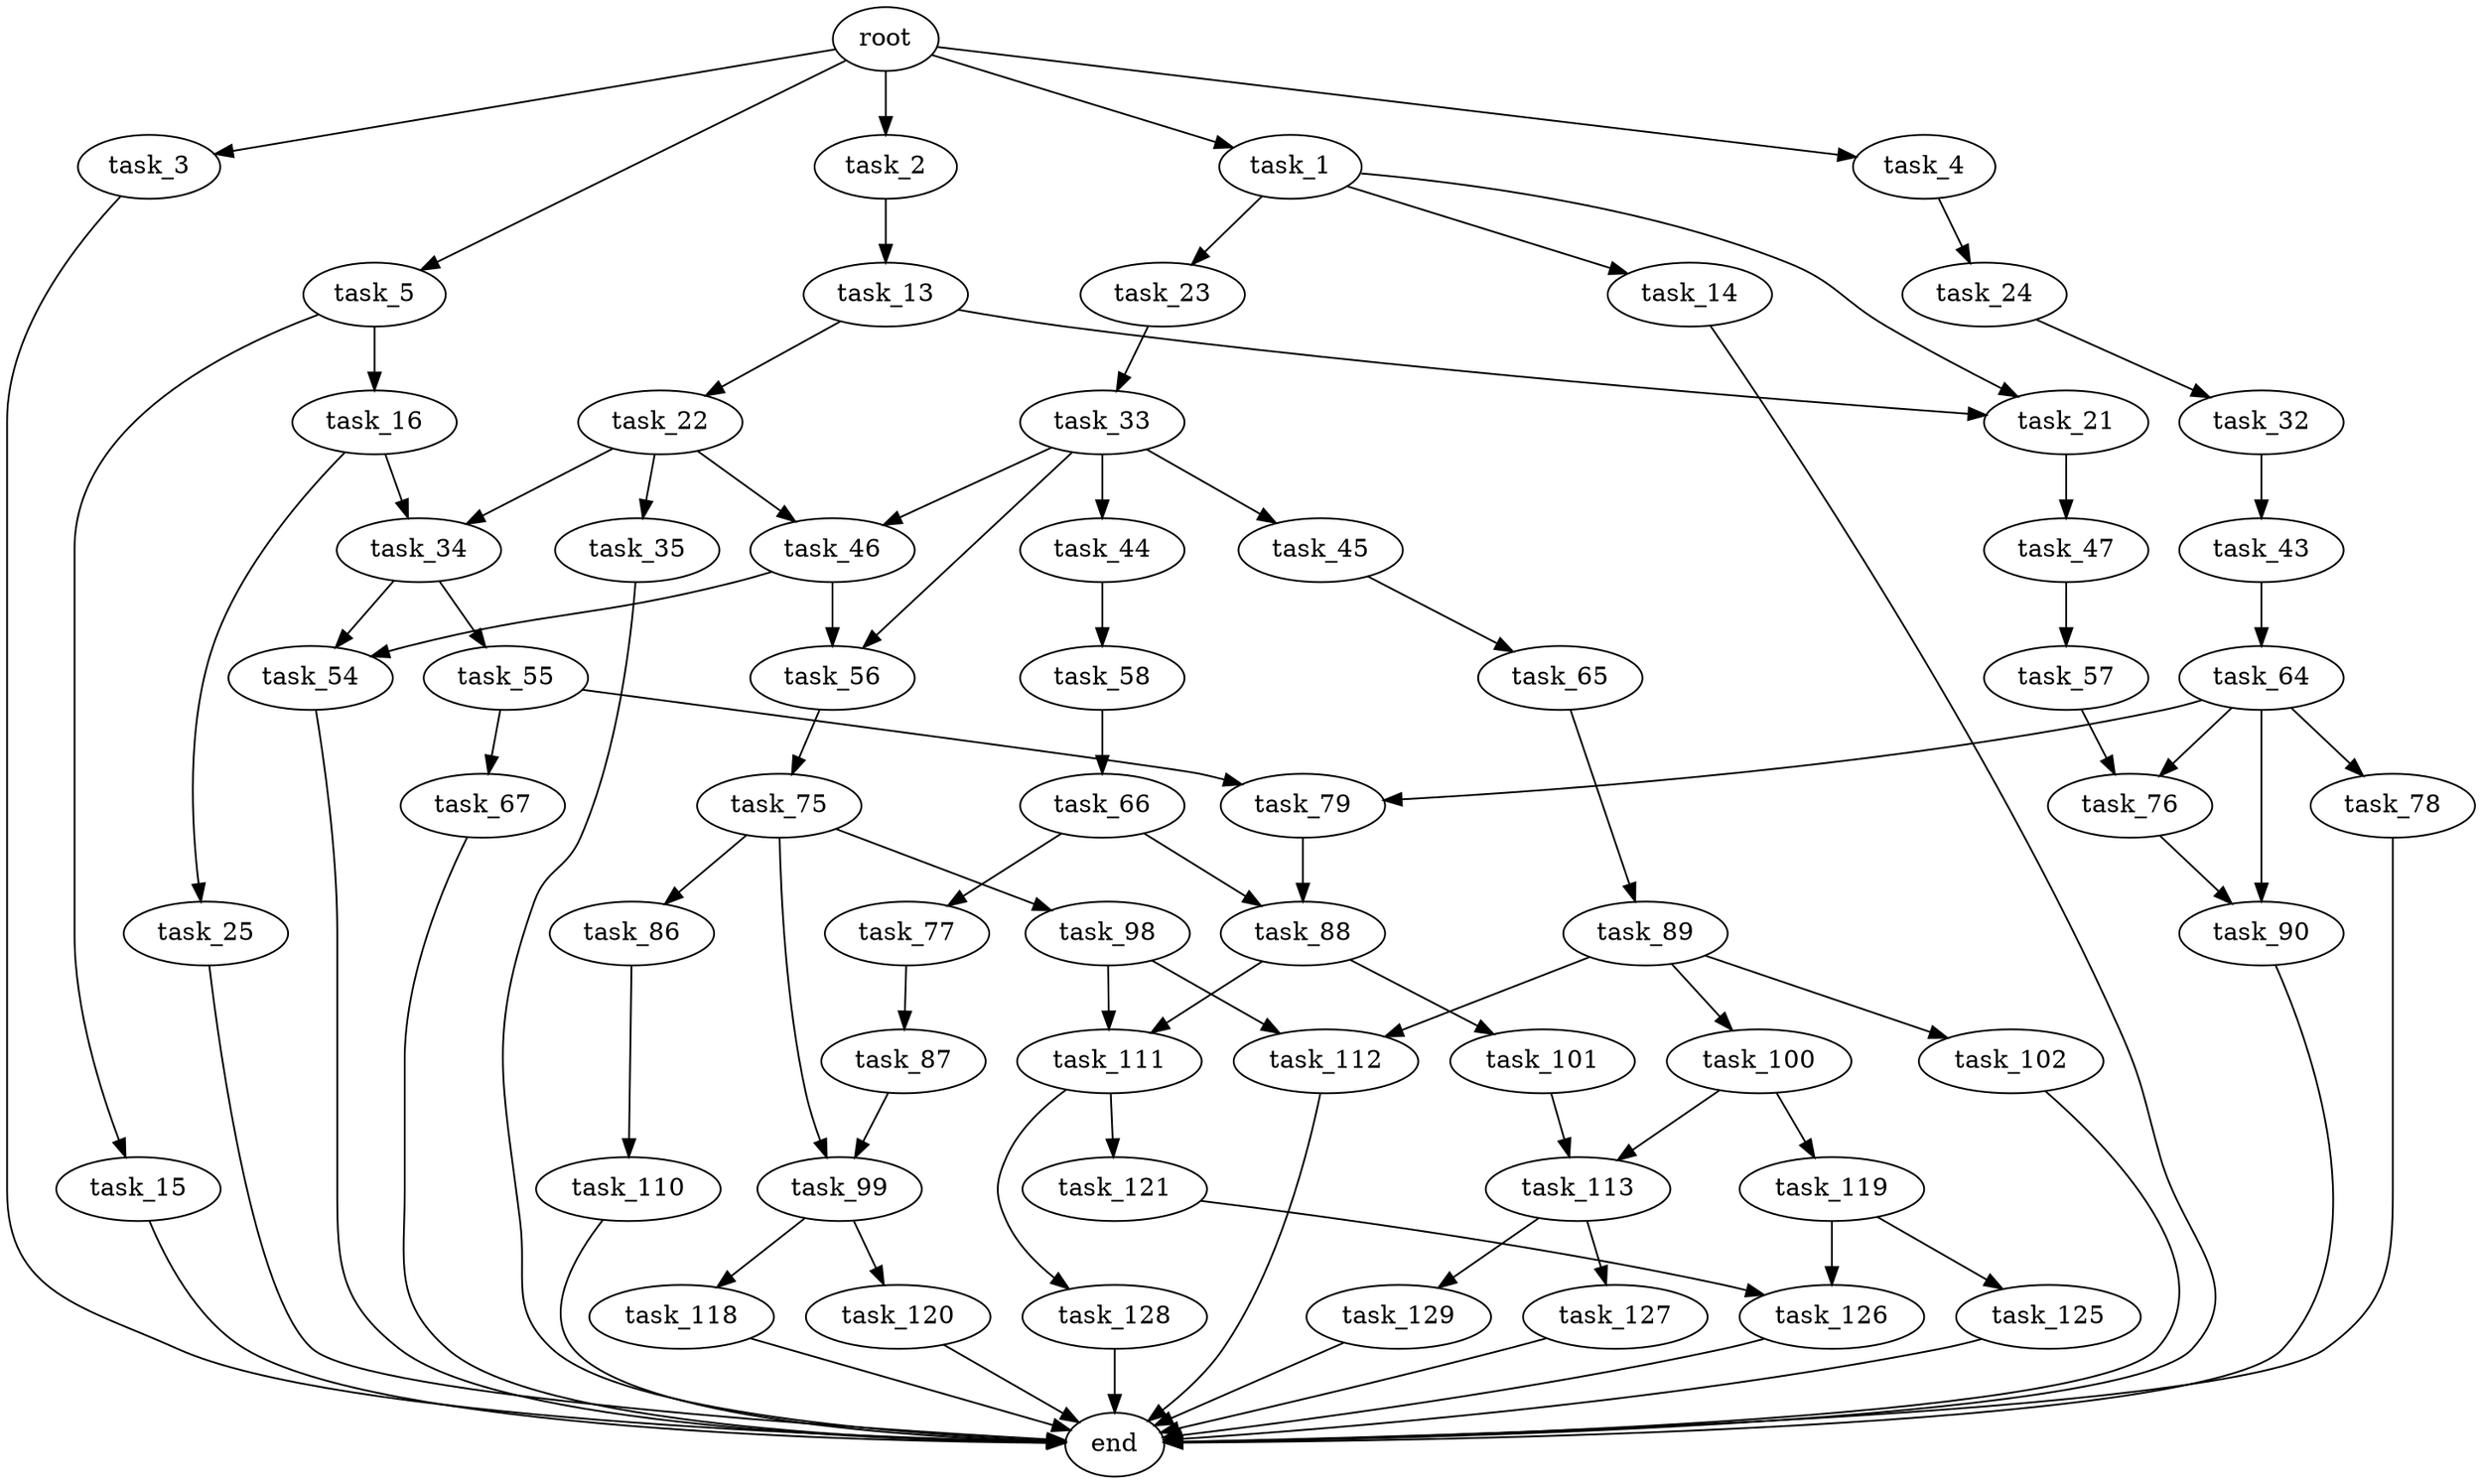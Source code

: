 digraph G {
  root [size="0.000000"];
  task_1 [size="549755813888.000000"];
  task_2 [size="17672321717.000000"];
  task_3 [size="18807137996.000000"];
  task_4 [size="134217728000.000000"];
  task_5 [size="368293445632.000000"];
  task_13 [size="11858147061.000000"];
  task_14 [size="110070334600.000000"];
  task_15 [size="7892174441.000000"];
  task_16 [size="8589934592.000000"];
  task_21 [size="782757789696.000000"];
  task_22 [size="175402594878.000000"];
  task_23 [size="68719476736.000000"];
  task_24 [size="17136433697.000000"];
  task_25 [size="134217728000.000000"];
  task_32 [size="12755714488.000000"];
  task_33 [size="33360949777.000000"];
  task_34 [size="258040766880.000000"];
  task_35 [size="370016858.000000"];
  task_43 [size="1073741824000.000000"];
  task_44 [size="14914397570.000000"];
  task_45 [size="10729400366.000000"];
  task_46 [size="4217551705.000000"];
  task_47 [size="1096002701.000000"];
  task_54 [size="20047567419.000000"];
  task_55 [size="231928233984.000000"];
  task_56 [size="68719476736.000000"];
  task_57 [size="703042834427.000000"];
  task_58 [size="1073741824000.000000"];
  task_64 [size="28991029248.000000"];
  task_65 [size="7253725304.000000"];
  task_66 [size="5900598723.000000"];
  task_67 [size="7102951538.000000"];
  task_75 [size="782757789696.000000"];
  task_76 [size="5689462529.000000"];
  task_77 [size="7533994937.000000"];
  task_78 [size="12354235812.000000"];
  task_79 [size="28991029248.000000"];
  task_86 [size="7891485291.000000"];
  task_87 [size="141833347341.000000"];
  task_88 [size="8589934592.000000"];
  task_89 [size="549755813888.000000"];
  task_90 [size="33508868612.000000"];
  task_98 [size="134217728000.000000"];
  task_99 [size="46208097108.000000"];
  task_100 [size="28991029248.000000"];
  task_101 [size="3565440813.000000"];
  task_102 [size="231928233984.000000"];
  task_110 [size="13647100710.000000"];
  task_111 [size="8589934592.000000"];
  task_112 [size="440958028661.000000"];
  task_113 [size="30262288494.000000"];
  task_118 [size="96962345206.000000"];
  task_119 [size="134217728000.000000"];
  task_120 [size="12672962672.000000"];
  task_121 [size="231928233984.000000"];
  task_125 [size="431776787948.000000"];
  task_126 [size="207944570179.000000"];
  task_127 [size="64585339351.000000"];
  task_128 [size="179368841774.000000"];
  task_129 [size="2011055230.000000"];
  end [size="0.000000"];

  root -> task_1 [size="1.000000"];
  root -> task_2 [size="1.000000"];
  root -> task_3 [size="1.000000"];
  root -> task_4 [size="1.000000"];
  root -> task_5 [size="1.000000"];
  task_1 -> task_14 [size="536870912.000000"];
  task_1 -> task_21 [size="536870912.000000"];
  task_1 -> task_23 [size="536870912.000000"];
  task_2 -> task_13 [size="411041792.000000"];
  task_3 -> end [size="1.000000"];
  task_4 -> task_24 [size="209715200.000000"];
  task_5 -> task_15 [size="411041792.000000"];
  task_5 -> task_16 [size="411041792.000000"];
  task_13 -> task_21 [size="209715200.000000"];
  task_13 -> task_22 [size="209715200.000000"];
  task_14 -> end [size="1.000000"];
  task_15 -> end [size="1.000000"];
  task_16 -> task_25 [size="33554432.000000"];
  task_16 -> task_34 [size="33554432.000000"];
  task_21 -> task_47 [size="679477248.000000"];
  task_22 -> task_34 [size="209715200.000000"];
  task_22 -> task_35 [size="209715200.000000"];
  task_22 -> task_46 [size="209715200.000000"];
  task_23 -> task_33 [size="134217728.000000"];
  task_24 -> task_32 [size="679477248.000000"];
  task_25 -> end [size="1.000000"];
  task_32 -> task_43 [size="411041792.000000"];
  task_33 -> task_44 [size="838860800.000000"];
  task_33 -> task_45 [size="838860800.000000"];
  task_33 -> task_46 [size="838860800.000000"];
  task_33 -> task_56 [size="838860800.000000"];
  task_34 -> task_54 [size="209715200.000000"];
  task_34 -> task_55 [size="209715200.000000"];
  task_35 -> end [size="1.000000"];
  task_43 -> task_64 [size="838860800.000000"];
  task_44 -> task_58 [size="301989888.000000"];
  task_45 -> task_65 [size="536870912.000000"];
  task_46 -> task_54 [size="134217728.000000"];
  task_46 -> task_56 [size="134217728.000000"];
  task_47 -> task_57 [size="33554432.000000"];
  task_54 -> end [size="1.000000"];
  task_55 -> task_67 [size="301989888.000000"];
  task_55 -> task_79 [size="301989888.000000"];
  task_56 -> task_75 [size="134217728.000000"];
  task_57 -> task_76 [size="536870912.000000"];
  task_58 -> task_66 [size="838860800.000000"];
  task_64 -> task_76 [size="75497472.000000"];
  task_64 -> task_78 [size="75497472.000000"];
  task_64 -> task_79 [size="75497472.000000"];
  task_64 -> task_90 [size="75497472.000000"];
  task_65 -> task_89 [size="838860800.000000"];
  task_66 -> task_77 [size="301989888.000000"];
  task_66 -> task_88 [size="301989888.000000"];
  task_67 -> end [size="1.000000"];
  task_75 -> task_86 [size="679477248.000000"];
  task_75 -> task_98 [size="679477248.000000"];
  task_75 -> task_99 [size="679477248.000000"];
  task_76 -> task_90 [size="134217728.000000"];
  task_77 -> task_87 [size="134217728.000000"];
  task_78 -> end [size="1.000000"];
  task_79 -> task_88 [size="75497472.000000"];
  task_86 -> task_110 [size="134217728.000000"];
  task_87 -> task_99 [size="134217728.000000"];
  task_88 -> task_101 [size="33554432.000000"];
  task_88 -> task_111 [size="33554432.000000"];
  task_89 -> task_100 [size="536870912.000000"];
  task_89 -> task_102 [size="536870912.000000"];
  task_89 -> task_112 [size="536870912.000000"];
  task_90 -> end [size="1.000000"];
  task_98 -> task_111 [size="209715200.000000"];
  task_98 -> task_112 [size="209715200.000000"];
  task_99 -> task_118 [size="75497472.000000"];
  task_99 -> task_120 [size="75497472.000000"];
  task_100 -> task_113 [size="75497472.000000"];
  task_100 -> task_119 [size="75497472.000000"];
  task_101 -> task_113 [size="134217728.000000"];
  task_102 -> end [size="1.000000"];
  task_110 -> end [size="1.000000"];
  task_111 -> task_121 [size="33554432.000000"];
  task_111 -> task_128 [size="33554432.000000"];
  task_112 -> end [size="1.000000"];
  task_113 -> task_127 [size="838860800.000000"];
  task_113 -> task_129 [size="838860800.000000"];
  task_118 -> end [size="1.000000"];
  task_119 -> task_125 [size="209715200.000000"];
  task_119 -> task_126 [size="209715200.000000"];
  task_120 -> end [size="1.000000"];
  task_121 -> task_126 [size="301989888.000000"];
  task_125 -> end [size="1.000000"];
  task_126 -> end [size="1.000000"];
  task_127 -> end [size="1.000000"];
  task_128 -> end [size="1.000000"];
  task_129 -> end [size="1.000000"];
}

